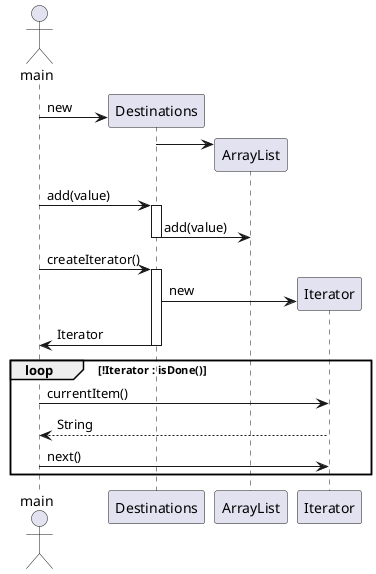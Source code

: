 @startuml

	actor main
	
	create Destinations
   	main -> Destinations : new
   	create ArrayList
   	Destinations -> ArrayList
   	
   	main -> Destinations : add(value)
   	activate Destinations
   	
   	Destinations -> ArrayList : add(value)
    deactivate Destinations
    
   	main -> Destinations : createIterator()
   	activate Destinations
   	create Iterator
	Destinations -> Iterator : new
	Destinations -> main : Iterator
	deactivate Destinations
	
	loop !Iterator : isDone()
		main -> Iterator : currentItem()
		Iterator --> main : String
		main -> Iterator : next()
	end

@enduml